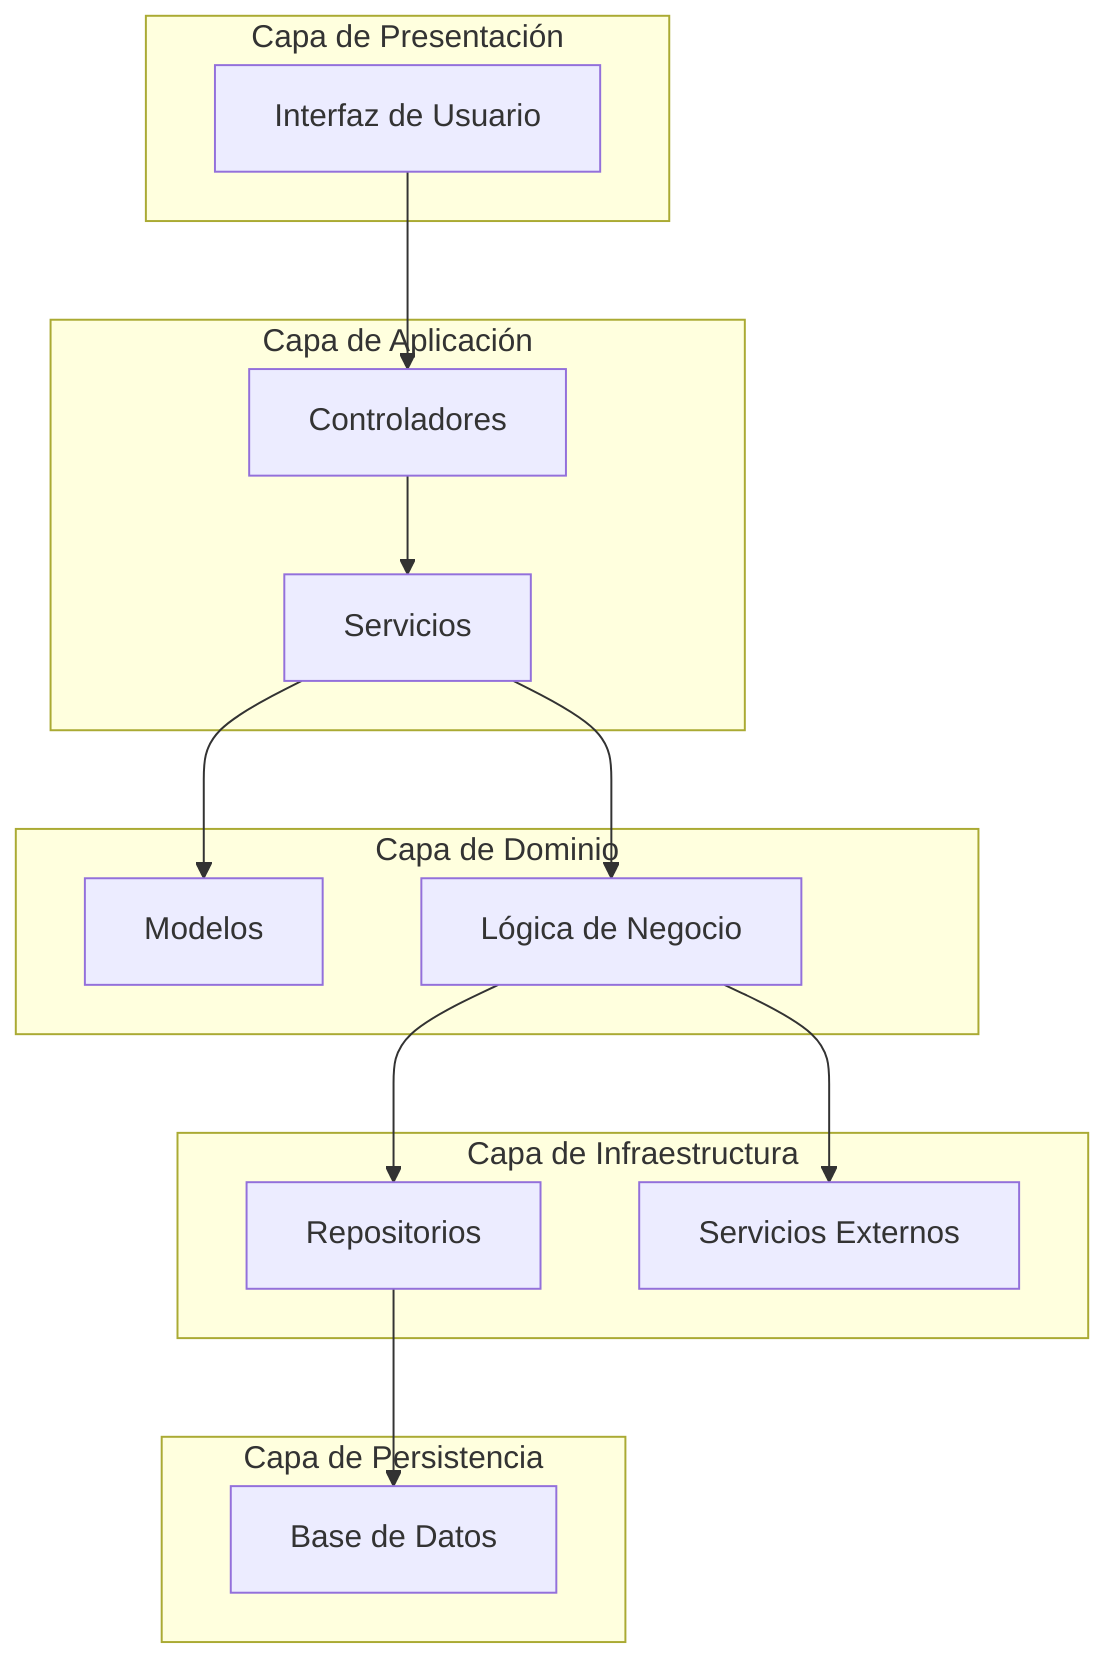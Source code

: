 graph TD
    subgraph "Capa de Presentación"
        A[Interfaz de Usuario]
    end
    subgraph "Capa de Aplicación"
        B[Controladores]
        C[Servicios]
    end
    subgraph "Capa de Dominio"
        D[Modelos]
        E[Lógica de Negocio]
    end
    subgraph "Capa de Infraestructura"
        F[Repositorios]
        G[Servicios Externos]
    end
    subgraph "Capa de Persistencia"
        H[Base de Datos]
    end
    A --> B
    B --> C
    C --> D
    C --> E
    E --> F
    F --> H
    E --> G